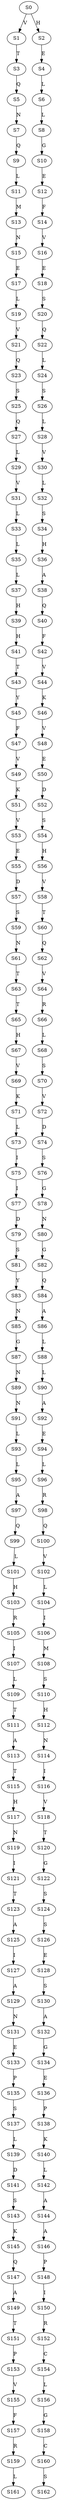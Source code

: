 strict digraph  {
	S0 -> S1 [ label = V ];
	S0 -> S2 [ label = H ];
	S1 -> S3 [ label = T ];
	S2 -> S4 [ label = E ];
	S3 -> S5 [ label = Q ];
	S4 -> S6 [ label = L ];
	S5 -> S7 [ label = N ];
	S6 -> S8 [ label = L ];
	S7 -> S9 [ label = Q ];
	S8 -> S10 [ label = G ];
	S9 -> S11 [ label = L ];
	S10 -> S12 [ label = E ];
	S11 -> S13 [ label = M ];
	S12 -> S14 [ label = F ];
	S13 -> S15 [ label = N ];
	S14 -> S16 [ label = V ];
	S15 -> S17 [ label = E ];
	S16 -> S18 [ label = E ];
	S17 -> S19 [ label = L ];
	S18 -> S20 [ label = S ];
	S19 -> S21 [ label = V ];
	S20 -> S22 [ label = Q ];
	S21 -> S23 [ label = Q ];
	S22 -> S24 [ label = L ];
	S23 -> S25 [ label = S ];
	S24 -> S26 [ label = S ];
	S25 -> S27 [ label = Q ];
	S26 -> S28 [ label = L ];
	S27 -> S29 [ label = L ];
	S28 -> S30 [ label = V ];
	S29 -> S31 [ label = V ];
	S30 -> S32 [ label = L ];
	S31 -> S33 [ label = L ];
	S32 -> S34 [ label = S ];
	S33 -> S35 [ label = L ];
	S34 -> S36 [ label = H ];
	S35 -> S37 [ label = L ];
	S36 -> S38 [ label = A ];
	S37 -> S39 [ label = H ];
	S38 -> S40 [ label = Q ];
	S39 -> S41 [ label = H ];
	S40 -> S42 [ label = F ];
	S41 -> S43 [ label = T ];
	S42 -> S44 [ label = V ];
	S43 -> S45 [ label = Y ];
	S44 -> S46 [ label = K ];
	S45 -> S47 [ label = F ];
	S46 -> S48 [ label = V ];
	S47 -> S49 [ label = V ];
	S48 -> S50 [ label = E ];
	S49 -> S51 [ label = K ];
	S50 -> S52 [ label = D ];
	S51 -> S53 [ label = V ];
	S52 -> S54 [ label = S ];
	S53 -> S55 [ label = E ];
	S54 -> S56 [ label = H ];
	S55 -> S57 [ label = D ];
	S56 -> S58 [ label = V ];
	S57 -> S59 [ label = S ];
	S58 -> S60 [ label = T ];
	S59 -> S61 [ label = N ];
	S60 -> S62 [ label = Q ];
	S61 -> S63 [ label = T ];
	S62 -> S64 [ label = V ];
	S63 -> S65 [ label = T ];
	S64 -> S66 [ label = R ];
	S65 -> S67 [ label = H ];
	S66 -> S68 [ label = L ];
	S67 -> S69 [ label = V ];
	S68 -> S70 [ label = S ];
	S69 -> S71 [ label = K ];
	S70 -> S72 [ label = V ];
	S71 -> S73 [ label = L ];
	S72 -> S74 [ label = D ];
	S73 -> S75 [ label = I ];
	S74 -> S76 [ label = S ];
	S75 -> S77 [ label = I ];
	S76 -> S78 [ label = G ];
	S77 -> S79 [ label = D ];
	S78 -> S80 [ label = N ];
	S79 -> S81 [ label = S ];
	S80 -> S82 [ label = G ];
	S81 -> S83 [ label = Y ];
	S82 -> S84 [ label = Q ];
	S83 -> S85 [ label = N ];
	S84 -> S86 [ label = A ];
	S85 -> S87 [ label = G ];
	S86 -> S88 [ label = L ];
	S87 -> S89 [ label = N ];
	S88 -> S90 [ label = L ];
	S89 -> S91 [ label = N ];
	S90 -> S92 [ label = A ];
	S91 -> S93 [ label = L ];
	S92 -> S94 [ label = E ];
	S93 -> S95 [ label = L ];
	S94 -> S96 [ label = L ];
	S95 -> S97 [ label = A ];
	S96 -> S98 [ label = R ];
	S97 -> S99 [ label = Q ];
	S98 -> S100 [ label = Q ];
	S99 -> S101 [ label = L ];
	S100 -> S102 [ label = V ];
	S101 -> S103 [ label = H ];
	S102 -> S104 [ label = L ];
	S103 -> S105 [ label = R ];
	S104 -> S106 [ label = I ];
	S105 -> S107 [ label = I ];
	S106 -> S108 [ label = M ];
	S107 -> S109 [ label = L ];
	S108 -> S110 [ label = S ];
	S109 -> S111 [ label = T ];
	S110 -> S112 [ label = H ];
	S111 -> S113 [ label = A ];
	S112 -> S114 [ label = N ];
	S113 -> S115 [ label = T ];
	S114 -> S116 [ label = I ];
	S115 -> S117 [ label = H ];
	S116 -> S118 [ label = V ];
	S117 -> S119 [ label = N ];
	S118 -> S120 [ label = T ];
	S119 -> S121 [ label = I ];
	S120 -> S122 [ label = G ];
	S121 -> S123 [ label = T ];
	S122 -> S124 [ label = S ];
	S123 -> S125 [ label = A ];
	S124 -> S126 [ label = S ];
	S125 -> S127 [ label = I ];
	S126 -> S128 [ label = E ];
	S127 -> S129 [ label = A ];
	S128 -> S130 [ label = S ];
	S129 -> S131 [ label = N ];
	S130 -> S132 [ label = A ];
	S131 -> S133 [ label = E ];
	S132 -> S134 [ label = G ];
	S133 -> S135 [ label = P ];
	S134 -> S136 [ label = E ];
	S135 -> S137 [ label = S ];
	S136 -> S138 [ label = P ];
	S137 -> S139 [ label = L ];
	S138 -> S140 [ label = K ];
	S139 -> S141 [ label = D ];
	S140 -> S142 [ label = L ];
	S141 -> S143 [ label = S ];
	S142 -> S144 [ label = A ];
	S143 -> S145 [ label = K ];
	S144 -> S146 [ label = A ];
	S145 -> S147 [ label = Q ];
	S146 -> S148 [ label = P ];
	S147 -> S149 [ label = A ];
	S148 -> S150 [ label = I ];
	S149 -> S151 [ label = T ];
	S150 -> S152 [ label = R ];
	S151 -> S153 [ label = P ];
	S152 -> S154 [ label = C ];
	S153 -> S155 [ label = V ];
	S154 -> S156 [ label = L ];
	S155 -> S157 [ label = F ];
	S156 -> S158 [ label = G ];
	S157 -> S159 [ label = R ];
	S158 -> S160 [ label = C ];
	S159 -> S161 [ label = L ];
	S160 -> S162 [ label = S ];
}

